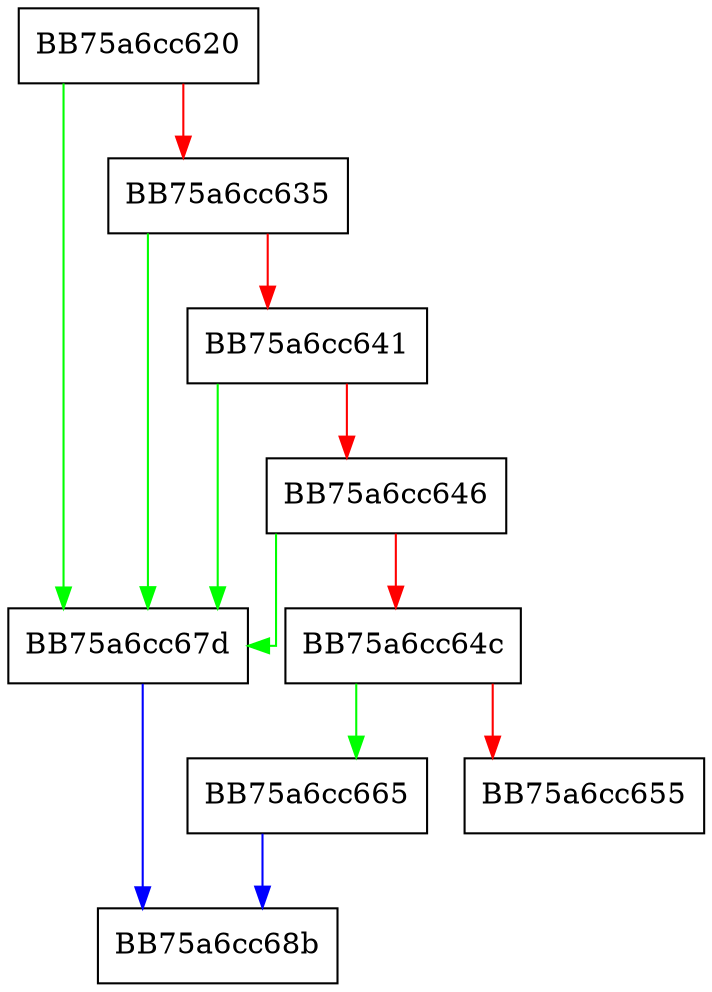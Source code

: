 digraph mp_lua_api_GetSMSLevel {
  node [shape="box"];
  graph [splines=ortho];
  BB75a6cc620 -> BB75a6cc67d [color="green"];
  BB75a6cc620 -> BB75a6cc635 [color="red"];
  BB75a6cc635 -> BB75a6cc67d [color="green"];
  BB75a6cc635 -> BB75a6cc641 [color="red"];
  BB75a6cc641 -> BB75a6cc67d [color="green"];
  BB75a6cc641 -> BB75a6cc646 [color="red"];
  BB75a6cc646 -> BB75a6cc67d [color="green"];
  BB75a6cc646 -> BB75a6cc64c [color="red"];
  BB75a6cc64c -> BB75a6cc665 [color="green"];
  BB75a6cc64c -> BB75a6cc655 [color="red"];
  BB75a6cc665 -> BB75a6cc68b [color="blue"];
  BB75a6cc67d -> BB75a6cc68b [color="blue"];
}